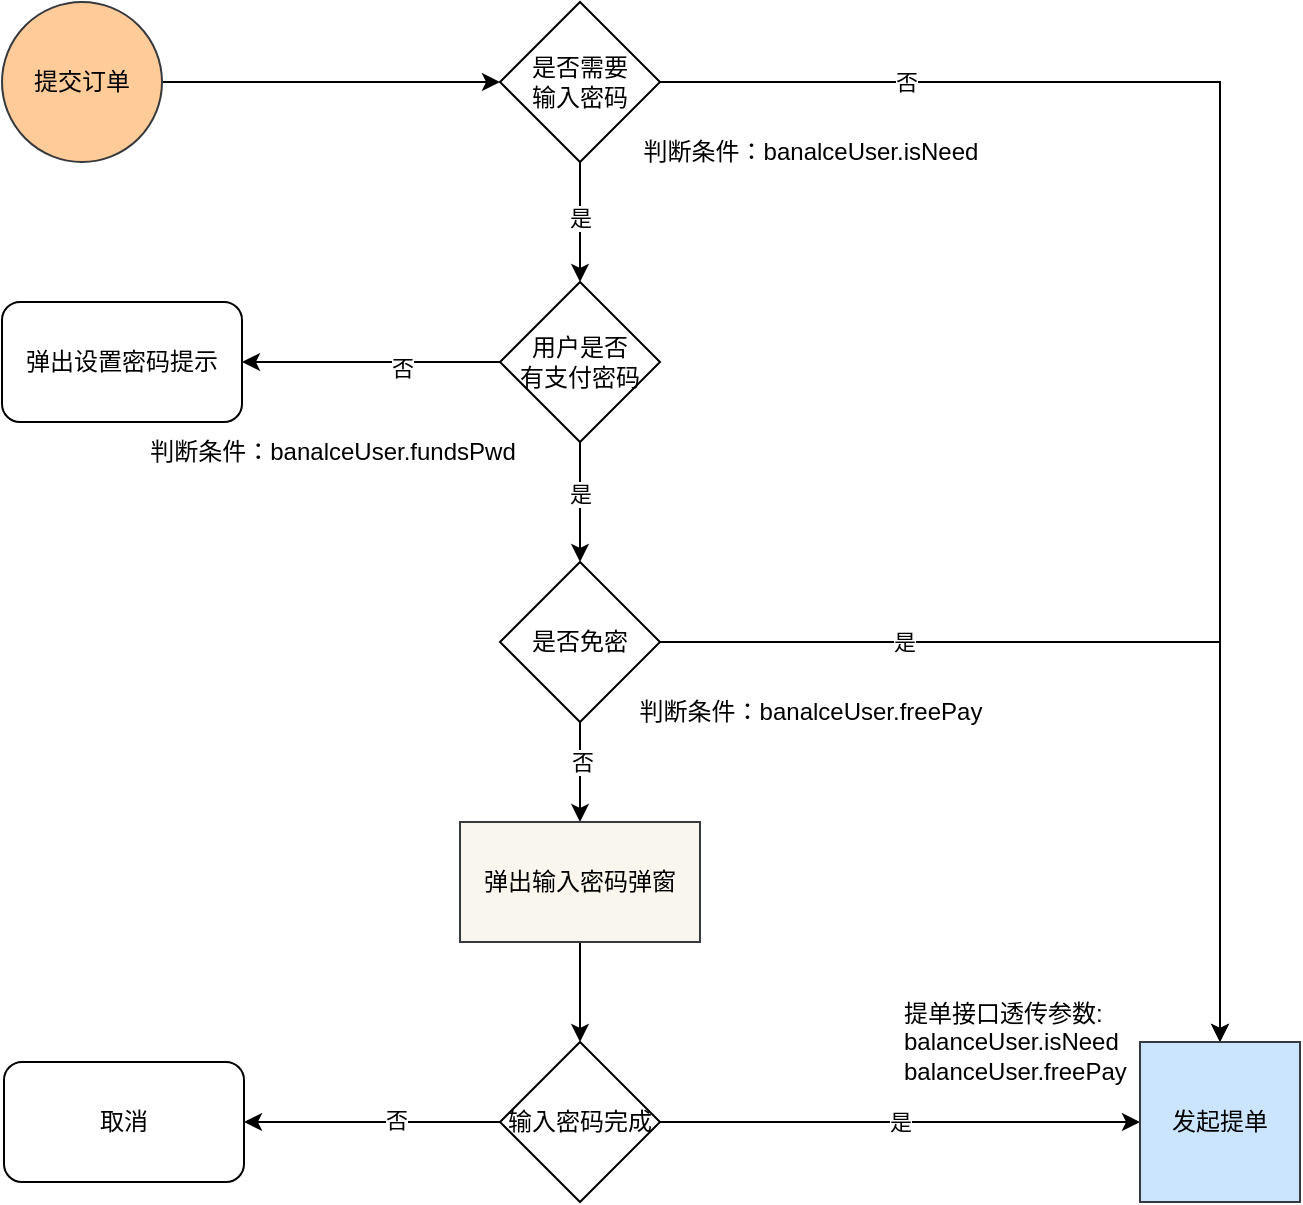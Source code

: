 <mxfile version="21.8.2" type="github">
  <diagram name="第 1 页" id="RATa3XMQ9v-Yd4ltZImi">
    <mxGraphModel dx="1306" dy="774" grid="1" gridSize="10" guides="1" tooltips="1" connect="1" arrows="1" fold="1" page="1" pageScale="1" pageWidth="827" pageHeight="1169" math="0" shadow="0">
      <root>
        <mxCell id="0" />
        <mxCell id="1" parent="0" />
        <mxCell id="WDv-_vgnkxnOy3GJsvh--8" style="edgeStyle=orthogonalEdgeStyle;rounded=0;orthogonalLoop=1;jettySize=auto;html=1;exitX=0.5;exitY=1;exitDx=0;exitDy=0;" edge="1" parent="1" source="WDv-_vgnkxnOy3GJsvh--2" target="WDv-_vgnkxnOy3GJsvh--5">
          <mxGeometry relative="1" as="geometry" />
        </mxCell>
        <mxCell id="WDv-_vgnkxnOy3GJsvh--9" value="是" style="edgeLabel;html=1;align=center;verticalAlign=middle;resizable=0;points=[];" vertex="1" connectable="0" parent="WDv-_vgnkxnOy3GJsvh--8">
          <mxGeometry x="-0.08" relative="1" as="geometry">
            <mxPoint as="offset" />
          </mxGeometry>
        </mxCell>
        <mxCell id="WDv-_vgnkxnOy3GJsvh--13" style="edgeStyle=orthogonalEdgeStyle;rounded=0;orthogonalLoop=1;jettySize=auto;html=1;exitX=1;exitY=0.5;exitDx=0;exitDy=0;" edge="1" parent="1" source="WDv-_vgnkxnOy3GJsvh--2" target="WDv-_vgnkxnOy3GJsvh--12">
          <mxGeometry relative="1" as="geometry" />
        </mxCell>
        <mxCell id="WDv-_vgnkxnOy3GJsvh--16" value="否" style="edgeLabel;html=1;align=center;verticalAlign=middle;resizable=0;points=[];" vertex="1" connectable="0" parent="WDv-_vgnkxnOy3GJsvh--13">
          <mxGeometry x="-0.678" relative="1" as="geometry">
            <mxPoint as="offset" />
          </mxGeometry>
        </mxCell>
        <mxCell id="WDv-_vgnkxnOy3GJsvh--2" value="是否需要&lt;br&gt;输入密码" style="rhombus;whiteSpace=wrap;html=1;" vertex="1" parent="1">
          <mxGeometry x="309" y="170" width="80" height="80" as="geometry" />
        </mxCell>
        <mxCell id="WDv-_vgnkxnOy3GJsvh--19" style="edgeStyle=orthogonalEdgeStyle;rounded=0;orthogonalLoop=1;jettySize=auto;html=1;exitX=1;exitY=0.5;exitDx=0;exitDy=0;entryX=0.5;entryY=0;entryDx=0;entryDy=0;" edge="1" parent="1" source="WDv-_vgnkxnOy3GJsvh--4" target="WDv-_vgnkxnOy3GJsvh--12">
          <mxGeometry relative="1" as="geometry" />
        </mxCell>
        <mxCell id="WDv-_vgnkxnOy3GJsvh--20" value="是" style="edgeLabel;html=1;align=center;verticalAlign=middle;resizable=0;points=[];" vertex="1" connectable="0" parent="WDv-_vgnkxnOy3GJsvh--19">
          <mxGeometry x="-0.491" relative="1" as="geometry">
            <mxPoint as="offset" />
          </mxGeometry>
        </mxCell>
        <mxCell id="WDv-_vgnkxnOy3GJsvh--21" style="edgeStyle=orthogonalEdgeStyle;rounded=0;orthogonalLoop=1;jettySize=auto;html=1;exitX=0.5;exitY=1;exitDx=0;exitDy=0;entryX=0.5;entryY=0;entryDx=0;entryDy=0;" edge="1" parent="1" source="WDv-_vgnkxnOy3GJsvh--4" target="WDv-_vgnkxnOy3GJsvh--6">
          <mxGeometry relative="1" as="geometry" />
        </mxCell>
        <mxCell id="WDv-_vgnkxnOy3GJsvh--22" value="否" style="edgeLabel;html=1;align=center;verticalAlign=middle;resizable=0;points=[];" vertex="1" connectable="0" parent="WDv-_vgnkxnOy3GJsvh--21">
          <mxGeometry x="-0.2" y="1" relative="1" as="geometry">
            <mxPoint as="offset" />
          </mxGeometry>
        </mxCell>
        <mxCell id="WDv-_vgnkxnOy3GJsvh--4" value="是否免密" style="rhombus;whiteSpace=wrap;html=1;" vertex="1" parent="1">
          <mxGeometry x="309" y="450" width="80" height="80" as="geometry" />
        </mxCell>
        <mxCell id="WDv-_vgnkxnOy3GJsvh--10" style="edgeStyle=orthogonalEdgeStyle;rounded=0;orthogonalLoop=1;jettySize=auto;html=1;exitX=0.5;exitY=1;exitDx=0;exitDy=0;entryX=0.5;entryY=0;entryDx=0;entryDy=0;" edge="1" parent="1" source="WDv-_vgnkxnOy3GJsvh--5" target="WDv-_vgnkxnOy3GJsvh--4">
          <mxGeometry relative="1" as="geometry" />
        </mxCell>
        <mxCell id="WDv-_vgnkxnOy3GJsvh--11" value="是" style="edgeLabel;html=1;align=center;verticalAlign=middle;resizable=0;points=[];" vertex="1" connectable="0" parent="WDv-_vgnkxnOy3GJsvh--10">
          <mxGeometry x="-0.15" relative="1" as="geometry">
            <mxPoint as="offset" />
          </mxGeometry>
        </mxCell>
        <mxCell id="WDv-_vgnkxnOy3GJsvh--36" style="edgeStyle=orthogonalEdgeStyle;rounded=0;orthogonalLoop=1;jettySize=auto;html=1;exitX=0;exitY=0.5;exitDx=0;exitDy=0;entryX=1;entryY=0.5;entryDx=0;entryDy=0;" edge="1" parent="1" source="WDv-_vgnkxnOy3GJsvh--5" target="WDv-_vgnkxnOy3GJsvh--33">
          <mxGeometry relative="1" as="geometry" />
        </mxCell>
        <mxCell id="WDv-_vgnkxnOy3GJsvh--37" value="否" style="edgeLabel;html=1;align=center;verticalAlign=middle;resizable=0;points=[];" vertex="1" connectable="0" parent="WDv-_vgnkxnOy3GJsvh--36">
          <mxGeometry x="-0.229" y="3" relative="1" as="geometry">
            <mxPoint as="offset" />
          </mxGeometry>
        </mxCell>
        <mxCell id="WDv-_vgnkxnOy3GJsvh--5" value="用户是否&lt;br&gt;有支付密码" style="rhombus;whiteSpace=wrap;html=1;" vertex="1" parent="1">
          <mxGeometry x="309" y="310" width="80" height="80" as="geometry" />
        </mxCell>
        <mxCell id="WDv-_vgnkxnOy3GJsvh--23" style="edgeStyle=orthogonalEdgeStyle;rounded=0;orthogonalLoop=1;jettySize=auto;html=1;exitX=0.5;exitY=1;exitDx=0;exitDy=0;" edge="1" parent="1" source="WDv-_vgnkxnOy3GJsvh--6" target="WDv-_vgnkxnOy3GJsvh--7">
          <mxGeometry relative="1" as="geometry" />
        </mxCell>
        <mxCell id="WDv-_vgnkxnOy3GJsvh--6" value="弹出输入密码弹窗" style="rounded=0;whiteSpace=wrap;html=1;fillColor=#f9f7ed;strokeColor=#36393d;" vertex="1" parent="1">
          <mxGeometry x="289" y="580" width="120" height="60" as="geometry" />
        </mxCell>
        <mxCell id="WDv-_vgnkxnOy3GJsvh--24" style="edgeStyle=orthogonalEdgeStyle;rounded=0;orthogonalLoop=1;jettySize=auto;html=1;exitX=1;exitY=0.5;exitDx=0;exitDy=0;entryX=0;entryY=0.5;entryDx=0;entryDy=0;" edge="1" parent="1" source="WDv-_vgnkxnOy3GJsvh--7" target="WDv-_vgnkxnOy3GJsvh--12">
          <mxGeometry relative="1" as="geometry" />
        </mxCell>
        <mxCell id="WDv-_vgnkxnOy3GJsvh--25" value="是" style="edgeLabel;html=1;align=center;verticalAlign=middle;resizable=0;points=[];" vertex="1" connectable="0" parent="WDv-_vgnkxnOy3GJsvh--24">
          <mxGeometry x="0.058" y="-1" relative="1" as="geometry">
            <mxPoint x="-7" y="-1" as="offset" />
          </mxGeometry>
        </mxCell>
        <mxCell id="WDv-_vgnkxnOy3GJsvh--40" style="edgeStyle=orthogonalEdgeStyle;rounded=0;orthogonalLoop=1;jettySize=auto;html=1;exitX=0;exitY=0.5;exitDx=0;exitDy=0;entryX=1;entryY=0.5;entryDx=0;entryDy=0;" edge="1" parent="1" source="WDv-_vgnkxnOy3GJsvh--7" target="WDv-_vgnkxnOy3GJsvh--39">
          <mxGeometry relative="1" as="geometry" />
        </mxCell>
        <mxCell id="WDv-_vgnkxnOy3GJsvh--41" value="否" style="edgeLabel;html=1;align=center;verticalAlign=middle;resizable=0;points=[];" vertex="1" connectable="0" parent="WDv-_vgnkxnOy3GJsvh--40">
          <mxGeometry x="-0.188" y="-1" relative="1" as="geometry">
            <mxPoint as="offset" />
          </mxGeometry>
        </mxCell>
        <mxCell id="WDv-_vgnkxnOy3GJsvh--7" value="输入密码完成" style="rhombus;whiteSpace=wrap;html=1;" vertex="1" parent="1">
          <mxGeometry x="309" y="690" width="80" height="80" as="geometry" />
        </mxCell>
        <mxCell id="WDv-_vgnkxnOy3GJsvh--12" value="发起提单" style="whiteSpace=wrap;html=1;aspect=fixed;fillColor=#cce5ff;strokeColor=#36393d;" vertex="1" parent="1">
          <mxGeometry x="629" y="690" width="80" height="80" as="geometry" />
        </mxCell>
        <mxCell id="WDv-_vgnkxnOy3GJsvh--26" value="判断条件：banalceUser.isNeed" style="text;html=1;align=center;verticalAlign=middle;resizable=0;points=[];autosize=1;strokeColor=none;fillColor=none;" vertex="1" parent="1">
          <mxGeometry x="369" y="230" width="190" height="30" as="geometry" />
        </mxCell>
        <mxCell id="WDv-_vgnkxnOy3GJsvh--27" value="判断条件：banalceUser.freePay" style="text;html=1;align=center;verticalAlign=middle;resizable=0;points=[];autosize=1;strokeColor=none;fillColor=none;" vertex="1" parent="1">
          <mxGeometry x="369" y="510" width="190" height="30" as="geometry" />
        </mxCell>
        <mxCell id="WDv-_vgnkxnOy3GJsvh--28" value="判断条件：banalceUser.fundsPwd" style="text;html=1;align=center;verticalAlign=middle;resizable=0;points=[];autosize=1;strokeColor=none;fillColor=none;" vertex="1" parent="1">
          <mxGeometry x="120" y="380" width="210" height="30" as="geometry" />
        </mxCell>
        <mxCell id="WDv-_vgnkxnOy3GJsvh--29" value="提单接口透传参数:&lt;br&gt;balanceUser.isNeed&lt;br&gt;balanceUser.freePay" style="text;html=1;align=left;verticalAlign=middle;resizable=0;points=[];autosize=1;strokeColor=none;fillColor=none;" vertex="1" parent="1">
          <mxGeometry x="509" y="660" width="130" height="60" as="geometry" />
        </mxCell>
        <mxCell id="WDv-_vgnkxnOy3GJsvh--31" style="edgeStyle=orthogonalEdgeStyle;rounded=0;orthogonalLoop=1;jettySize=auto;html=1;exitX=1;exitY=0.5;exitDx=0;exitDy=0;" edge="1" parent="1" source="WDv-_vgnkxnOy3GJsvh--30" target="WDv-_vgnkxnOy3GJsvh--2">
          <mxGeometry relative="1" as="geometry" />
        </mxCell>
        <mxCell id="WDv-_vgnkxnOy3GJsvh--30" value="提交订单" style="ellipse;whiteSpace=wrap;html=1;aspect=fixed;fillColor=#ffcc99;strokeColor=#36393d;" vertex="1" parent="1">
          <mxGeometry x="60" y="170" width="80" height="80" as="geometry" />
        </mxCell>
        <mxCell id="WDv-_vgnkxnOy3GJsvh--33" value="弹出设置密码提示" style="rounded=1;whiteSpace=wrap;html=1;" vertex="1" parent="1">
          <mxGeometry x="60" y="320" width="120" height="60" as="geometry" />
        </mxCell>
        <mxCell id="WDv-_vgnkxnOy3GJsvh--39" value="取消" style="rounded=1;whiteSpace=wrap;html=1;" vertex="1" parent="1">
          <mxGeometry x="61" y="700" width="120" height="60" as="geometry" />
        </mxCell>
      </root>
    </mxGraphModel>
  </diagram>
</mxfile>
